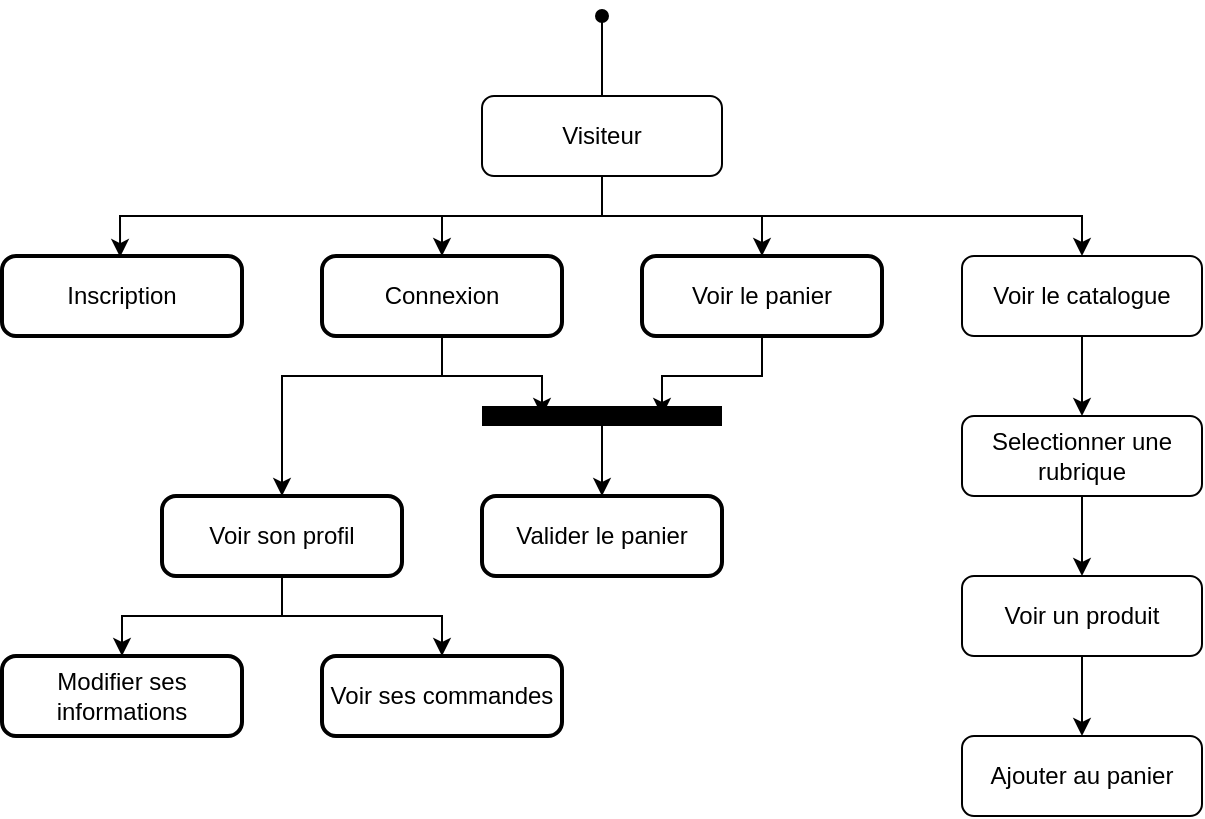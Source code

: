 <mxfile version="20.8.16" type="device"><diagram name="Page-1" id="hciuNtqqLd-EBLTf5k1t"><mxGraphModel dx="777" dy="482" grid="1" gridSize="10" guides="1" tooltips="1" connect="1" arrows="1" fold="1" page="1" pageScale="1" pageWidth="850" pageHeight="1100" math="0" shadow="0"><root><mxCell id="0"/><mxCell id="1" parent="0"/><mxCell id="PVxqu-tBIzZl2KOUnCFB-2" style="edgeStyle=orthogonalEdgeStyle;rounded=0;orthogonalLoop=1;jettySize=auto;html=1;endArrow=oval;endFill=1;" edge="1" parent="1" source="PVxqu-tBIzZl2KOUnCFB-1"><mxGeometry relative="1" as="geometry"><mxPoint x="400" y="40" as="targetPoint"/><Array as="points"><mxPoint x="400" y="40"/></Array></mxGeometry></mxCell><mxCell id="PVxqu-tBIzZl2KOUnCFB-7" value="" style="edgeStyle=orthogonalEdgeStyle;rounded=0;orthogonalLoop=1;jettySize=auto;html=1;endArrow=classic;endFill=1;" edge="1" parent="1" source="PVxqu-tBIzZl2KOUnCFB-1" target="PVxqu-tBIzZl2KOUnCFB-4"><mxGeometry relative="1" as="geometry"><Array as="points"><mxPoint x="400" y="140"/><mxPoint x="640" y="140"/></Array></mxGeometry></mxCell><mxCell id="PVxqu-tBIzZl2KOUnCFB-8" style="edgeStyle=orthogonalEdgeStyle;rounded=0;orthogonalLoop=1;jettySize=auto;html=1;endArrow=classic;endFill=1;entryX=0.492;entryY=0.013;entryDx=0;entryDy=0;entryPerimeter=0;" edge="1" parent="1" source="PVxqu-tBIzZl2KOUnCFB-1" target="PVxqu-tBIzZl2KOUnCFB-11"><mxGeometry relative="1" as="geometry"><mxPoint x="300" y="160" as="targetPoint"/><Array as="points"><mxPoint x="400" y="140"/><mxPoint x="159" y="140"/></Array></mxGeometry></mxCell><mxCell id="PVxqu-tBIzZl2KOUnCFB-25" style="edgeStyle=orthogonalEdgeStyle;rounded=0;orthogonalLoop=1;jettySize=auto;html=1;strokeWidth=1;endArrow=classic;endFill=1;" edge="1" parent="1" source="PVxqu-tBIzZl2KOUnCFB-1" target="PVxqu-tBIzZl2KOUnCFB-9"><mxGeometry relative="1" as="geometry"/></mxCell><mxCell id="PVxqu-tBIzZl2KOUnCFB-26" style="edgeStyle=orthogonalEdgeStyle;rounded=0;orthogonalLoop=1;jettySize=auto;html=1;strokeWidth=1;endArrow=classic;endFill=1;" edge="1" parent="1" source="PVxqu-tBIzZl2KOUnCFB-1" target="PVxqu-tBIzZl2KOUnCFB-14"><mxGeometry relative="1" as="geometry"/></mxCell><mxCell id="PVxqu-tBIzZl2KOUnCFB-1" value="Visiteur" style="rounded=1;whiteSpace=wrap;html=1;" vertex="1" parent="1"><mxGeometry x="340" y="80" width="120" height="40" as="geometry"/></mxCell><mxCell id="PVxqu-tBIzZl2KOUnCFB-40" value="" style="edgeStyle=orthogonalEdgeStyle;rounded=0;orthogonalLoop=1;jettySize=auto;html=1;strokeWidth=1;endArrow=classic;endFill=1;" edge="1" parent="1" source="PVxqu-tBIzZl2KOUnCFB-4" target="PVxqu-tBIzZl2KOUnCFB-39"><mxGeometry relative="1" as="geometry"/></mxCell><mxCell id="PVxqu-tBIzZl2KOUnCFB-4" value="Voir le catalogue" style="rounded=1;whiteSpace=wrap;html=1;" vertex="1" parent="1"><mxGeometry x="580" y="160" width="120" height="40" as="geometry"/></mxCell><mxCell id="PVxqu-tBIzZl2KOUnCFB-24" style="edgeStyle=orthogonalEdgeStyle;rounded=0;orthogonalLoop=1;jettySize=auto;html=1;strokeWidth=1;endArrow=classic;endFill=1;" edge="1" parent="1" source="PVxqu-tBIzZl2KOUnCFB-9"><mxGeometry relative="1" as="geometry"><mxPoint x="370" y="240" as="targetPoint"/><Array as="points"><mxPoint x="320" y="220"/><mxPoint x="370" y="220"/></Array></mxGeometry></mxCell><mxCell id="PVxqu-tBIzZl2KOUnCFB-32" value="" style="edgeStyle=orthogonalEdgeStyle;rounded=0;orthogonalLoop=1;jettySize=auto;html=1;strokeWidth=1;endArrow=classic;endFill=1;" edge="1" parent="1" source="PVxqu-tBIzZl2KOUnCFB-9" target="PVxqu-tBIzZl2KOUnCFB-31"><mxGeometry relative="1" as="geometry"><Array as="points"><mxPoint x="320" y="220"/><mxPoint x="240" y="220"/></Array></mxGeometry></mxCell><mxCell id="PVxqu-tBIzZl2KOUnCFB-9" value="Connexion" style="rounded=1;whiteSpace=wrap;html=1;absoluteArcSize=1;arcSize=14;strokeWidth=2;" vertex="1" parent="1"><mxGeometry x="260" y="160" width="120" height="40" as="geometry"/></mxCell><mxCell id="PVxqu-tBIzZl2KOUnCFB-11" value="Inscription" style="rounded=1;whiteSpace=wrap;html=1;absoluteArcSize=1;arcSize=14;strokeWidth=2;" vertex="1" parent="1"><mxGeometry x="100" y="160" width="120" height="40" as="geometry"/></mxCell><mxCell id="PVxqu-tBIzZl2KOUnCFB-23" style="edgeStyle=orthogonalEdgeStyle;rounded=0;orthogonalLoop=1;jettySize=auto;html=1;strokeWidth=1;endArrow=classic;endFill=1;" edge="1" parent="1" source="PVxqu-tBIzZl2KOUnCFB-14"><mxGeometry relative="1" as="geometry"><mxPoint x="430" y="240" as="targetPoint"/><Array as="points"><mxPoint x="480" y="220"/><mxPoint x="430" y="220"/></Array></mxGeometry></mxCell><mxCell id="PVxqu-tBIzZl2KOUnCFB-14" value="Voir le panier" style="rounded=1;whiteSpace=wrap;html=1;absoluteArcSize=1;arcSize=14;strokeWidth=2;" vertex="1" parent="1"><mxGeometry x="420" y="160" width="120" height="40" as="geometry"/></mxCell><mxCell id="PVxqu-tBIzZl2KOUnCFB-16" value="Valider le panier" style="rounded=1;whiteSpace=wrap;html=1;absoluteArcSize=1;arcSize=14;strokeWidth=2;" vertex="1" parent="1"><mxGeometry x="340" y="280" width="120" height="40" as="geometry"/></mxCell><mxCell id="PVxqu-tBIzZl2KOUnCFB-19" value="" style="endArrow=none;html=1;rounded=0;strokeWidth=10;" edge="1" parent="1"><mxGeometry width="50" height="50" relative="1" as="geometry"><mxPoint x="340" y="240" as="sourcePoint"/><mxPoint x="460" y="240" as="targetPoint"/></mxGeometry></mxCell><mxCell id="PVxqu-tBIzZl2KOUnCFB-20" value="" style="endArrow=classic;html=1;rounded=0;strokeWidth=1;entryX=0.5;entryY=0;entryDx=0;entryDy=0;" edge="1" parent="1" target="PVxqu-tBIzZl2KOUnCFB-16"><mxGeometry width="50" height="50" relative="1" as="geometry"><mxPoint x="400" y="240" as="sourcePoint"/><mxPoint x="440" y="260" as="targetPoint"/></mxGeometry></mxCell><mxCell id="PVxqu-tBIzZl2KOUnCFB-30" value="" style="edgeStyle=orthogonalEdgeStyle;rounded=0;orthogonalLoop=1;jettySize=auto;html=1;strokeWidth=1;endArrow=classic;endFill=1;" edge="1" parent="1" source="PVxqu-tBIzZl2KOUnCFB-27" target="PVxqu-tBIzZl2KOUnCFB-29"><mxGeometry relative="1" as="geometry"/></mxCell><mxCell id="PVxqu-tBIzZl2KOUnCFB-27" value="Voir un produit" style="rounded=1;whiteSpace=wrap;html=1;" vertex="1" parent="1"><mxGeometry x="580" y="320" width="120" height="40" as="geometry"/></mxCell><mxCell id="PVxqu-tBIzZl2KOUnCFB-29" value="Ajouter au panier" style="rounded=1;whiteSpace=wrap;html=1;" vertex="1" parent="1"><mxGeometry x="580" y="400" width="120" height="40" as="geometry"/></mxCell><mxCell id="PVxqu-tBIzZl2KOUnCFB-34" value="" style="edgeStyle=orthogonalEdgeStyle;rounded=0;orthogonalLoop=1;jettySize=auto;html=1;strokeWidth=1;endArrow=classic;endFill=1;" edge="1" parent="1" source="PVxqu-tBIzZl2KOUnCFB-31" target="PVxqu-tBIzZl2KOUnCFB-33"><mxGeometry relative="1" as="geometry"/></mxCell><mxCell id="PVxqu-tBIzZl2KOUnCFB-37" value="" style="edgeStyle=orthogonalEdgeStyle;rounded=0;orthogonalLoop=1;jettySize=auto;html=1;strokeWidth=1;endArrow=classic;endFill=1;" edge="1" parent="1" source="PVxqu-tBIzZl2KOUnCFB-31" target="PVxqu-tBIzZl2KOUnCFB-36"><mxGeometry relative="1" as="geometry"/></mxCell><mxCell id="PVxqu-tBIzZl2KOUnCFB-31" value="Voir son profil" style="rounded=1;whiteSpace=wrap;html=1;absoluteArcSize=1;arcSize=14;strokeWidth=2;" vertex="1" parent="1"><mxGeometry x="180" y="280" width="120" height="40" as="geometry"/></mxCell><mxCell id="PVxqu-tBIzZl2KOUnCFB-33" value="Modifier ses informations" style="rounded=1;whiteSpace=wrap;html=1;absoluteArcSize=1;arcSize=14;strokeWidth=2;" vertex="1" parent="1"><mxGeometry x="100" y="360" width="120" height="40" as="geometry"/></mxCell><mxCell id="PVxqu-tBIzZl2KOUnCFB-36" value="Voir ses commandes" style="rounded=1;whiteSpace=wrap;html=1;absoluteArcSize=1;arcSize=14;strokeWidth=2;" vertex="1" parent="1"><mxGeometry x="260" y="360" width="120" height="40" as="geometry"/></mxCell><mxCell id="PVxqu-tBIzZl2KOUnCFB-41" style="edgeStyle=orthogonalEdgeStyle;rounded=0;orthogonalLoop=1;jettySize=auto;html=1;strokeWidth=1;endArrow=classic;endFill=1;" edge="1" parent="1" source="PVxqu-tBIzZl2KOUnCFB-39" target="PVxqu-tBIzZl2KOUnCFB-27"><mxGeometry relative="1" as="geometry"/></mxCell><mxCell id="PVxqu-tBIzZl2KOUnCFB-39" value="Selectionner une rubrique" style="rounded=1;whiteSpace=wrap;html=1;" vertex="1" parent="1"><mxGeometry x="580" y="240" width="120" height="40" as="geometry"/></mxCell></root></mxGraphModel></diagram></mxfile>